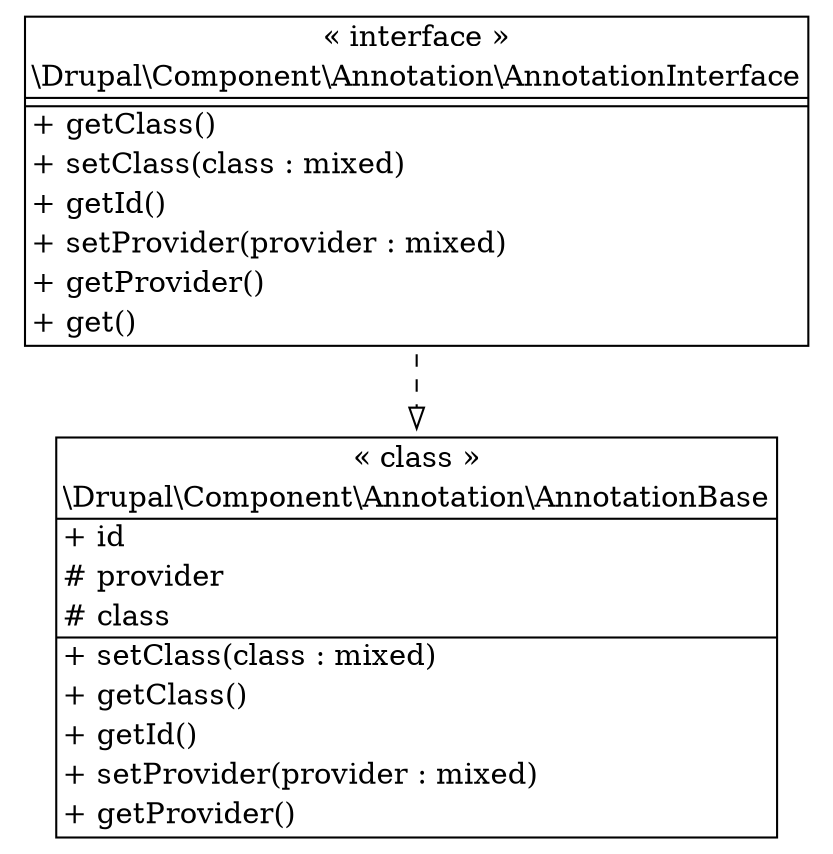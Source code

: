 digraph "Class Diagram" {
  node [shape=plaintext]
  "\\Drupal\\Component\\Annotation\\AnnotationBase" [
    label=<
<table border="1" cellpadding="2" cellspacing="0" cellborder="0">
<tr><td align="center">&laquo; class &raquo;</td></tr>
<tr><td align="center" title="class AnnotationBase">\\Drupal\\Component\\Annotation\\AnnotationBase</td></tr><hr />
<tr><td align="left" title="public id">+ id</td></tr>
<tr><td align="left" title="protected provider"># provider</td></tr>
<tr><td align="left" title="protected class"># class</td></tr>
<hr />
<tr><td align="left" title="public setClass">+ setClass(class : mixed)</td></tr>
<tr><td align="left" title="public getClass">+ getClass()</td></tr>
<tr><td align="left" title="public getId">+ getId()</td></tr>
<tr><td align="left" title="public setProvider">+ setProvider(provider : mixed)</td></tr>
<tr><td align="left" title="public getProvider">+ getProvider()</td></tr>
</table>
  >
  ];
  "\\Drupal\\Component\\Annotation\\AnnotationInterface" [
    label=<
<table border="1" cellpadding="2" cellspacing="0" cellborder="0">
<tr><td align="center">&laquo; interface &raquo;</td></tr>
<tr><td align="center" title="interface AnnotationInterface">\\Drupal\\Component\\Annotation\\AnnotationInterface</td></tr><hr />
<tr><td></td></tr>
<hr />
<tr><td align="left" title="public getClass">+ getClass()</td></tr>
<tr><td align="left" title="public setClass">+ setClass(class : mixed)</td></tr>
<tr><td align="left" title="public getId">+ getId()</td></tr>
<tr><td align="left" title="public setProvider">+ setProvider(provider : mixed)</td></tr>
<tr><td align="left" title="public getProvider">+ getProvider()</td></tr>
<tr><td align="left" title="public get">+ get()</td></tr>
</table>
  >
  ];
"\\Drupal\\Component\\Annotation\\AnnotationInterface" -> "\\Drupal\\Component\\Annotation\\AnnotationBase" [arrowhead="empty" style="dashed"];

}